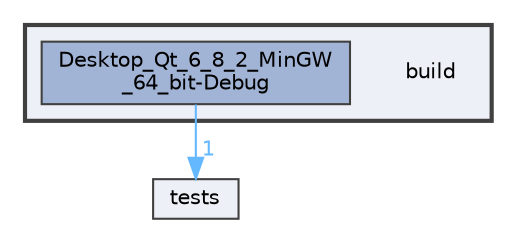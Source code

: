 digraph "build"
{
 // LATEX_PDF_SIZE
  bgcolor="transparent";
  edge [fontname=Helvetica,fontsize=10,labelfontname=Helvetica,labelfontsize=10];
  node [fontname=Helvetica,fontsize=10,shape=box,height=0.2,width=0.4];
  compound=true
  subgraph clusterdir_4fef79e7177ba769987a8da36c892c5f {
    graph [ bgcolor="#edf0f7", pencolor="grey25", label="", fontname=Helvetica,fontsize=10 style="filled,bold", URL="dir_4fef79e7177ba769987a8da36c892c5f.html",tooltip=""]
    dir_4fef79e7177ba769987a8da36c892c5f [shape=plaintext, label="build"];
  dir_773dbbc00e6acb5749f2f44f91958064 [label="Desktop_Qt_6_8_2_MinGW\l_64_bit-Debug", fillcolor="#a2b4d6", color="grey25", style="filled", URL="dir_773dbbc00e6acb5749f2f44f91958064.html",tooltip=""];
  }
  dir_59425e443f801f1f2fd8bbe4959a3ccf [label="tests", fillcolor="#edf0f7", color="grey25", style="filled", URL="dir_59425e443f801f1f2fd8bbe4959a3ccf.html",tooltip=""];
  dir_773dbbc00e6acb5749f2f44f91958064->dir_59425e443f801f1f2fd8bbe4959a3ccf [headlabel="1", labeldistance=1.5 headhref="dir_000002_000003.html" href="dir_000002_000003.html" color="steelblue1" fontcolor="steelblue1"];
}
